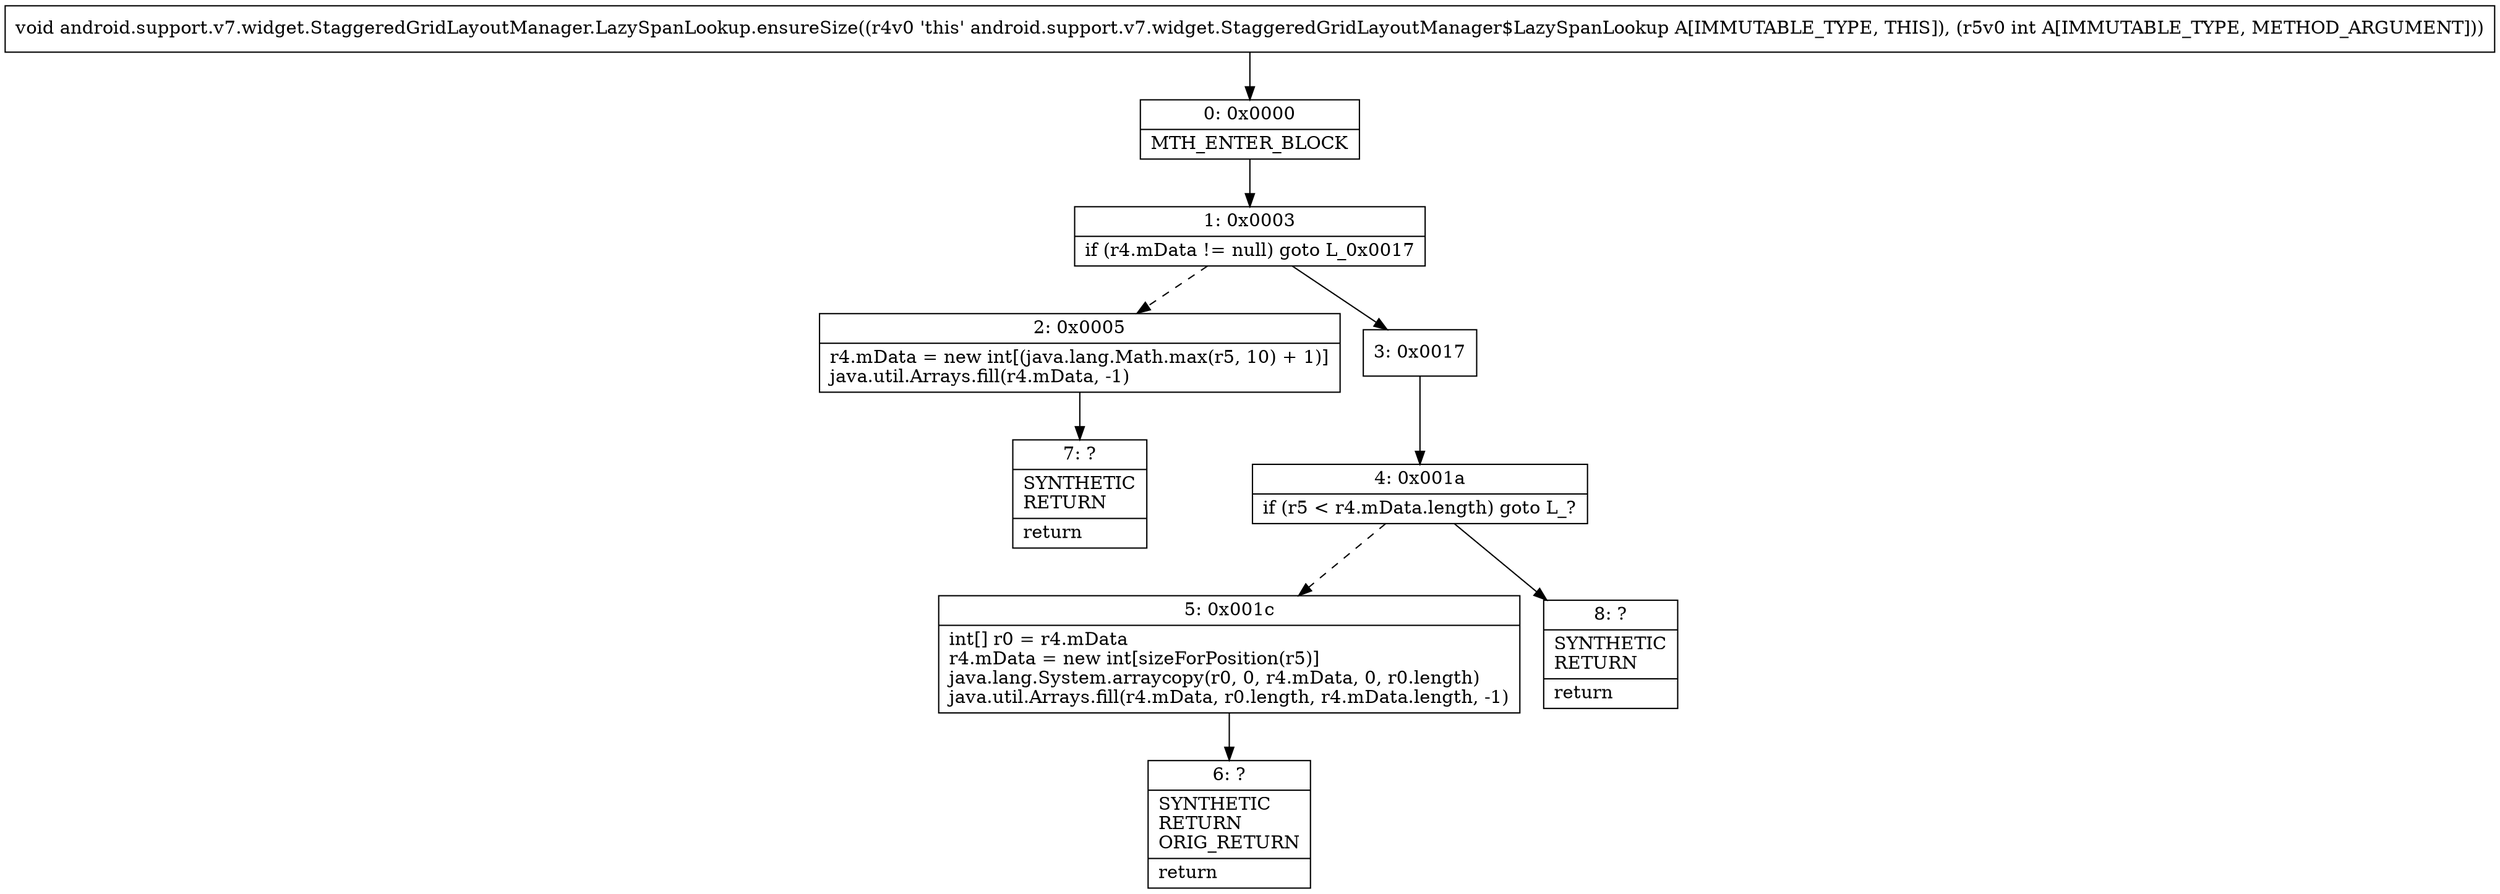 digraph "CFG forandroid.support.v7.widget.StaggeredGridLayoutManager.LazySpanLookup.ensureSize(I)V" {
Node_0 [shape=record,label="{0\:\ 0x0000|MTH_ENTER_BLOCK\l}"];
Node_1 [shape=record,label="{1\:\ 0x0003|if (r4.mData != null) goto L_0x0017\l}"];
Node_2 [shape=record,label="{2\:\ 0x0005|r4.mData = new int[(java.lang.Math.max(r5, 10) + 1)]\ljava.util.Arrays.fill(r4.mData, \-1)\l}"];
Node_3 [shape=record,label="{3\:\ 0x0017}"];
Node_4 [shape=record,label="{4\:\ 0x001a|if (r5 \< r4.mData.length) goto L_?\l}"];
Node_5 [shape=record,label="{5\:\ 0x001c|int[] r0 = r4.mData\lr4.mData = new int[sizeForPosition(r5)]\ljava.lang.System.arraycopy(r0, 0, r4.mData, 0, r0.length)\ljava.util.Arrays.fill(r4.mData, r0.length, r4.mData.length, \-1)\l}"];
Node_6 [shape=record,label="{6\:\ ?|SYNTHETIC\lRETURN\lORIG_RETURN\l|return\l}"];
Node_7 [shape=record,label="{7\:\ ?|SYNTHETIC\lRETURN\l|return\l}"];
Node_8 [shape=record,label="{8\:\ ?|SYNTHETIC\lRETURN\l|return\l}"];
MethodNode[shape=record,label="{void android.support.v7.widget.StaggeredGridLayoutManager.LazySpanLookup.ensureSize((r4v0 'this' android.support.v7.widget.StaggeredGridLayoutManager$LazySpanLookup A[IMMUTABLE_TYPE, THIS]), (r5v0 int A[IMMUTABLE_TYPE, METHOD_ARGUMENT])) }"];
MethodNode -> Node_0;
Node_0 -> Node_1;
Node_1 -> Node_2[style=dashed];
Node_1 -> Node_3;
Node_2 -> Node_7;
Node_3 -> Node_4;
Node_4 -> Node_5[style=dashed];
Node_4 -> Node_8;
Node_5 -> Node_6;
}

